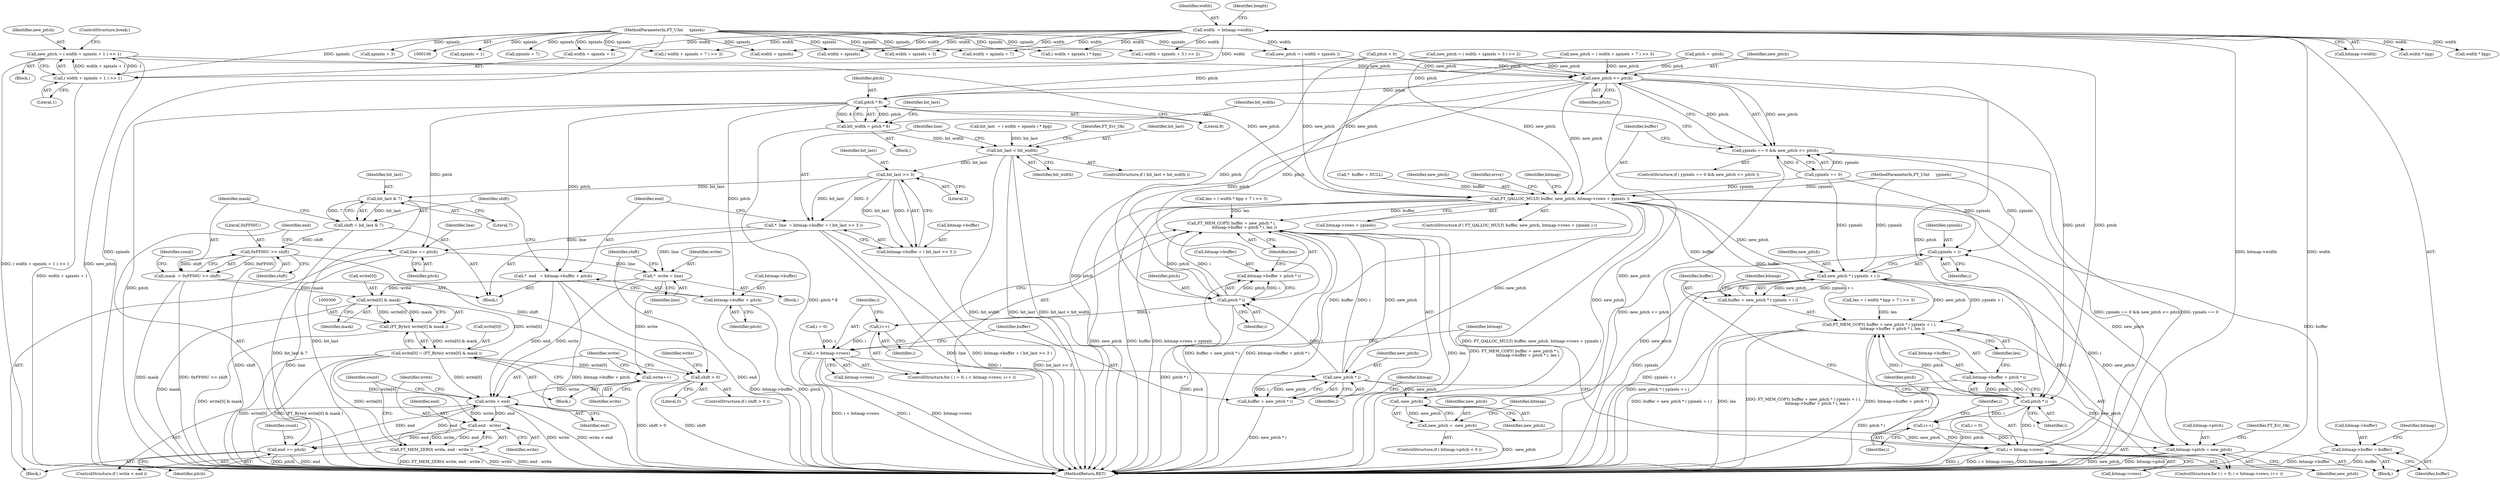 digraph "1_savannah_b3500af717010137046ec4076d1e1c0641e33727_2@integer" {
"1000183" [label="(Call,new_pitch = ( width + xpixels + 1 ) >> 1)"];
"1000185" [label="(Call,( width + xpixels + 1 ) >> 1)"];
"1000123" [label="(Call,width  = bitmap->width)"];
"1000109" [label="(MethodParameterIn,FT_UInt     xpixels)"];
"1000214" [label="(Call,new_pitch <= pitch)"];
"1000210" [label="(Call,ypixels == 0 && new_pitch <= pitch)"];
"1000221" [label="(Call,pitch * 8)"];
"1000219" [label="(Call,bit_width = pitch * 8)"];
"1000233" [label="(Call,bit_last < bit_width)"];
"1000244" [label="(Call,bit_last >> 3)"];
"1000238" [label="(Call,*  line  = bitmap->buffer + ( bit_last >> 3 ))"];
"1000279" [label="(Call,line += pitch)"];
"1000287" [label="(Call,*  write = line)"];
"1000301" [label="(Call,write[0] & mask)"];
"1000299" [label="(Call,(FT_Byte)( write[0] & mask ))"];
"1000295" [label="(Call,write[0] = (FT_Byte)( write[0] & mask ))"];
"1000306" [label="(Call,write++)"];
"1000309" [label="(Call,write < end)"];
"1000282" [label="(Call,end += pitch)"];
"1000314" [label="(Call,end - write)"];
"1000312" [label="(Call,FT_MEM_ZERO( write, end - write ))"];
"1000240" [label="(Call,bitmap->buffer + ( bit_last >> 3 ))"];
"1000258" [label="(Call,bit_last & 7)"];
"1000256" [label="(Call,shift = bit_last & 7)"];
"1000264" [label="(Call,0xFF00U >> shift)"];
"1000262" [label="(Call,mask  = 0xFF00U >> shift)"];
"1000291" [label="(Call,shift > 0)"];
"1000248" [label="(Call,*  end   = bitmap->buffer + pitch)"];
"1000250" [label="(Call,bitmap->buffer + pitch)"];
"1000320" [label="(Call,FT_QALLOC_MULT( buffer, new_pitch, bitmap->rows + ypixels ))"];
"1000358" [label="(Call,FT_MEM_COPY( buffer + new_pitch * ( ypixels + i ),\n                     bitmap->buffer + pitch * i, len ))"];
"1000359" [label="(Call,buffer + new_pitch * ( ypixels + i ))"];
"1000361" [label="(Call,new_pitch * ( ypixels + i ))"];
"1000428" [label="(Call,-new_pitch)"];
"1000426" [label="(Call,new_pitch = -new_pitch)"];
"1000430" [label="(Call,bitmap->pitch = new_pitch)"];
"1000397" [label="(Call,FT_MEM_COPY( buffer + new_pitch * i,\n                     bitmap->buffer + pitch * i, len ))"];
"1000398" [label="(Call,buffer + new_pitch * i)"];
"1000400" [label="(Call,new_pitch * i)"];
"1000407" [label="(Call,pitch * i)"];
"1000395" [label="(Call,i++)"];
"1000390" [label="(Call,i < bitmap->rows)"];
"1000403" [label="(Call,bitmap->buffer + pitch * i)"];
"1000415" [label="(Call,bitmap->buffer = buffer)"];
"1000370" [label="(Call,pitch * i)"];
"1000356" [label="(Call,i++)"];
"1000351" [label="(Call,i < bitmap->rows)"];
"1000363" [label="(Call,ypixels + i)"];
"1000366" [label="(Call,bitmap->buffer + pitch * i)"];
"1000251" [label="(Call,bitmap->buffer)"];
"1000363" [label="(Call,ypixels + i)"];
"1000391" [label="(Identifier,i)"];
"1000386" [label="(ControlStructure,for ( i = 0; i < bitmap->rows; i++ ))"];
"1000124" [label="(Identifier,width)"];
"1000371" [label="(Identifier,pitch)"];
"1000184" [label="(Identifier,new_pitch)"];
"1000171" [label="(Call,( width + xpixels + 3 ) >> 2)"];
"1000370" [label="(Call,pitch * i)"];
"1000359" [label="(Call,buffer + new_pitch * ( ypixels + i ))"];
"1000232" [label="(ControlStructure,if ( bit_last < bit_width ))"];
"1000222" [label="(Identifier,pitch)"];
"1000191" [label="(Literal,1)"];
"1000256" [label="(Call,shift = bit_last & 7)"];
"1000297" [label="(Identifier,write)"];
"1000377" [label="(Call,len = ( width * bpp + 7 ) >> 3)"];
"1000186" [label="(Call,width + xpixels + 1)"];
"1000437" [label="(MethodReturn,RET)"];
"1000373" [label="(Identifier,len)"];
"1000296" [label="(Call,write[0])"];
"1000428" [label="(Call,-new_pitch)"];
"1000396" [label="(Identifier,i)"];
"1000258" [label="(Call,bit_last & 7)"];
"1000419" [label="(Identifier,buffer)"];
"1000125" [label="(Call,bitmap->width)"];
"1000416" [label="(Call,bitmap->buffer)"];
"1000315" [label="(Identifier,end)"];
"1000199" [label="(Call,new_pitch = ( width + xpixels ))"];
"1000214" [label="(Call,new_pitch <= pitch)"];
"1000348" [label="(Call,i = 0)"];
"1000150" [label="(Block,)"];
"1000172" [label="(Call,width + xpixels + 3)"];
"1000309" [label="(Call,write < end)"];
"1000209" [label="(ControlStructure,if ( ypixels == 0 && new_pitch <= pitch ))"];
"1000357" [label="(Identifier,i)"];
"1000353" [label="(Call,bitmap->rows)"];
"1000306" [label="(Call,write++)"];
"1000420" [label="(ControlStructure,if ( bitmap->pitch < 0 ))"];
"1000266" [label="(Identifier,shift)"];
"1000241" [label="(Call,bitmap->buffer)"];
"1000215" [label="(Identifier,new_pitch)"];
"1000399" [label="(Identifier,buffer)"];
"1000390" [label="(Call,i < bitmap->rows)"];
"1000395" [label="(Call,i++)"];
"1000323" [label="(Call,bitmap->rows + ypixels)"];
"1000192" [label="(ControlStructure,break;)"];
"1000234" [label="(Identifier,bit_last)"];
"1000312" [label="(Call,FT_MEM_ZERO( write, end - write ))"];
"1000356" [label="(Call,i++)"];
"1000236" [label="(Block,)"];
"1000316" [label="(Identifier,write)"];
"1000263" [label="(Identifier,mask)"];
"1000305" [label="(Identifier,mask)"];
"1000239" [label="(Identifier,line)"];
"1000362" [label="(Identifier,new_pitch)"];
"1000155" [label="(Call,new_pitch = ( width + xpixels + 7 ) >> 3)"];
"1000282" [label="(Call,end += pitch)"];
"1000285" [label="(Block,)"];
"1000408" [label="(Identifier,pitch)"];
"1000409" [label="(Identifier,i)"];
"1000188" [label="(Call,xpixels + 1)"];
"1000392" [label="(Call,bitmap->rows)"];
"1000311" [label="(Identifier,end)"];
"1000265" [label="(Literal,0xFF00U)"];
"1000308" [label="(ControlStructure,if ( write < end ))"];
"1000372" [label="(Identifier,i)"];
"1000295" [label="(Call,write[0] = (FT_Byte)( write[0] & mask ))"];
"1000219" [label="(Call,bit_width = pitch * 8)"];
"1000434" [label="(Identifier,new_pitch)"];
"1000248" [label="(Call,*  end   = bitmap->buffer + pitch)"];
"1000329" [label="(Identifier,error)"];
"1000260" [label="(Literal,7)"];
"1000436" [label="(Identifier,FT_Err_Ok)"];
"1000397" [label="(Call,FT_MEM_COPY( buffer + new_pitch * i,\n                     bitmap->buffer + pitch * i, len ))"];
"1000226" [label="(Identifier,bit_last)"];
"1000293" [label="(Literal,0)"];
"1000307" [label="(Identifier,write)"];
"1000278" [label="(Block,)"];
"1000269" [label="(Identifier,count)"];
"1000367" [label="(Call,bitmap->buffer)"];
"1000240" [label="(Call,bitmap->buffer + ( bit_last >> 3 ))"];
"1000302" [label="(Call,write[0])"];
"1000368" [label="(Identifier,bitmap)"];
"1000352" [label="(Identifier,i)"];
"1000410" [label="(Identifier,len)"];
"1000333" [label="(Identifier,bitmap)"];
"1000160" [label="(Call,xpixels + 7)"];
"1000120" [label="(Call,*  buffer = NULL)"];
"1000310" [label="(Identifier,write)"];
"1000185" [label="(Call,( width + xpixels + 1 ) >> 1)"];
"1000347" [label="(ControlStructure,for ( i = 0; i < bitmap->rows; i++ ))"];
"1000249" [label="(Identifier,end)"];
"1000129" [label="(Identifier,height)"];
"1000228" [label="(Call,width + xpixels)"];
"1000358" [label="(Call,FT_MEM_COPY( buffer + new_pitch * ( ypixels + i ),\n                     bitmap->buffer + pitch * i, len ))"];
"1000361" [label="(Call,new_pitch * ( ypixels + i ))"];
"1000225" [label="(Call,bit_last  = ( width + xpixels ) * bpp)"];
"1000244" [label="(Call,bit_last >> 3)"];
"1000233" [label="(Call,bit_last < bit_width)"];
"1000351" [label="(Call,i < bitmap->rows)"];
"1000142" [label="(Call,pitch = -pitch)"];
"1000183" [label="(Call,new_pitch = ( width + xpixels + 1 ) >> 1)"];
"1000401" [label="(Identifier,new_pitch)"];
"1000423" [label="(Identifier,bitmap)"];
"1000288" [label="(Identifier,write)"];
"1000110" [label="(MethodParameterIn,FT_UInt     ypixels)"];
"1000169" [label="(Call,new_pitch = ( width + xpixels + 3 ) >> 2)"];
"1000283" [label="(Identifier,end)"];
"1000319" [label="(ControlStructure,if ( FT_QALLOC_MULT( buffer, new_pitch, bitmap->rows + ypixels ) ))"];
"1000431" [label="(Call,bitmap->pitch)"];
"1000277" [label="(Identifier,count)"];
"1000158" [label="(Call,width + xpixels + 7)"];
"1000235" [label="(Identifier,bit_width)"];
"1000405" [label="(Identifier,bitmap)"];
"1000221" [label="(Call,pitch * 8)"];
"1000398" [label="(Call,buffer + new_pitch * i)"];
"1000123" [label="(Call,width  = bitmap->width)"];
"1000220" [label="(Identifier,bit_width)"];
"1000238" [label="(Call,*  line  = bitmap->buffer + ( bit_last >> 3 ))"];
"1000245" [label="(Identifier,bit_last)"];
"1000246" [label="(Literal,3)"];
"1000262" [label="(Call,mask  = 0xFF00U >> shift)"];
"1000415" [label="(Call,bitmap->buffer = buffer)"];
"1000387" [label="(Call,i = 0)"];
"1000157" [label="(Call,( width + xpixels + 7 ) >> 3)"];
"1000299" [label="(Call,(FT_Byte)( write[0] & mask ))"];
"1000139" [label="(Call,pitch < 0)"];
"1000381" [label="(Call,width * bpp)"];
"1000294" [label="(Block,)"];
"1000259" [label="(Identifier,bit_last)"];
"1000257" [label="(Identifier,shift)"];
"1000250" [label="(Call,bitmap->buffer + pitch)"];
"1000210" [label="(Call,ypixels == 0 && new_pitch <= pitch)"];
"1000284" [label="(Identifier,pitch)"];
"1000201" [label="(Call,width + xpixels)"];
"1000402" [label="(Identifier,i)"];
"1000273" [label="(Identifier,count)"];
"1000301" [label="(Call,write[0] & mask)"];
"1000279" [label="(Call,line += pitch)"];
"1000290" [label="(ControlStructure,if ( shift > 0 ))"];
"1000320" [label="(Call,FT_QALLOC_MULT( buffer, new_pitch, bitmap->rows + ypixels ))"];
"1000264" [label="(Call,0xFF00U >> shift)"];
"1000281" [label="(Identifier,pitch)"];
"1000342" [label="(Call,width * bpp)"];
"1000223" [label="(Literal,8)"];
"1000227" [label="(Call,( width + xpixels ) * bpp)"];
"1000413" [label="(Identifier,bitmap)"];
"1000318" [label="(Identifier,FT_Err_Ok)"];
"1000403" [label="(Call,bitmap->buffer + pitch * i)"];
"1000216" [label="(Identifier,pitch)"];
"1000360" [label="(Identifier,buffer)"];
"1000291" [label="(Call,shift > 0)"];
"1000364" [label="(Identifier,ypixels)"];
"1000287" [label="(Call,*  write = line)"];
"1000280" [label="(Identifier,line)"];
"1000366" [label="(Call,bitmap->buffer + pitch * i)"];
"1000427" [label="(Identifier,new_pitch)"];
"1000109" [label="(MethodParameterIn,FT_UInt     xpixels)"];
"1000400" [label="(Call,new_pitch * i)"];
"1000321" [label="(Identifier,buffer)"];
"1000174" [label="(Call,xpixels + 3)"];
"1000292" [label="(Identifier,shift)"];
"1000211" [label="(Call,ypixels == 0)"];
"1000254" [label="(Identifier,pitch)"];
"1000365" [label="(Identifier,i)"];
"1000314" [label="(Call,end - write)"];
"1000426" [label="(Call,new_pitch = -new_pitch)"];
"1000111" [label="(Block,)"];
"1000313" [label="(Identifier,write)"];
"1000322" [label="(Identifier,new_pitch)"];
"1000338" [label="(Call,len = ( width * bpp + 7 ) >> 3)"];
"1000430" [label="(Call,bitmap->pitch = new_pitch)"];
"1000289" [label="(Identifier,line)"];
"1000217" [label="(Block,)"];
"1000432" [label="(Identifier,bitmap)"];
"1000429" [label="(Identifier,new_pitch)"];
"1000407" [label="(Call,pitch * i)"];
"1000404" [label="(Call,bitmap->buffer)"];
"1000183" -> "1000150"  [label="AST: "];
"1000183" -> "1000185"  [label="CFG: "];
"1000184" -> "1000183"  [label="AST: "];
"1000185" -> "1000183"  [label="AST: "];
"1000192" -> "1000183"  [label="CFG: "];
"1000183" -> "1000437"  [label="DDG: ( width + xpixels + 1 ) >> 1"];
"1000183" -> "1000437"  [label="DDG: new_pitch"];
"1000185" -> "1000183"  [label="DDG: width + xpixels + 1"];
"1000185" -> "1000183"  [label="DDG: 1"];
"1000183" -> "1000214"  [label="DDG: new_pitch"];
"1000183" -> "1000320"  [label="DDG: new_pitch"];
"1000185" -> "1000191"  [label="CFG: "];
"1000186" -> "1000185"  [label="AST: "];
"1000191" -> "1000185"  [label="AST: "];
"1000185" -> "1000437"  [label="DDG: width + xpixels + 1"];
"1000123" -> "1000185"  [label="DDG: width"];
"1000109" -> "1000185"  [label="DDG: xpixels"];
"1000123" -> "1000111"  [label="AST: "];
"1000123" -> "1000125"  [label="CFG: "];
"1000124" -> "1000123"  [label="AST: "];
"1000125" -> "1000123"  [label="AST: "];
"1000129" -> "1000123"  [label="CFG: "];
"1000123" -> "1000437"  [label="DDG: bitmap->width"];
"1000123" -> "1000437"  [label="DDG: width"];
"1000123" -> "1000157"  [label="DDG: width"];
"1000123" -> "1000158"  [label="DDG: width"];
"1000123" -> "1000171"  [label="DDG: width"];
"1000123" -> "1000172"  [label="DDG: width"];
"1000123" -> "1000186"  [label="DDG: width"];
"1000123" -> "1000199"  [label="DDG: width"];
"1000123" -> "1000201"  [label="DDG: width"];
"1000123" -> "1000227"  [label="DDG: width"];
"1000123" -> "1000228"  [label="DDG: width"];
"1000123" -> "1000342"  [label="DDG: width"];
"1000123" -> "1000381"  [label="DDG: width"];
"1000109" -> "1000106"  [label="AST: "];
"1000109" -> "1000437"  [label="DDG: xpixels"];
"1000109" -> "1000157"  [label="DDG: xpixels"];
"1000109" -> "1000158"  [label="DDG: xpixels"];
"1000109" -> "1000160"  [label="DDG: xpixels"];
"1000109" -> "1000171"  [label="DDG: xpixels"];
"1000109" -> "1000172"  [label="DDG: xpixels"];
"1000109" -> "1000174"  [label="DDG: xpixels"];
"1000109" -> "1000186"  [label="DDG: xpixels"];
"1000109" -> "1000188"  [label="DDG: xpixels"];
"1000109" -> "1000199"  [label="DDG: xpixels"];
"1000109" -> "1000201"  [label="DDG: xpixels"];
"1000109" -> "1000227"  [label="DDG: xpixels"];
"1000109" -> "1000228"  [label="DDG: xpixels"];
"1000214" -> "1000210"  [label="AST: "];
"1000214" -> "1000216"  [label="CFG: "];
"1000215" -> "1000214"  [label="AST: "];
"1000216" -> "1000214"  [label="AST: "];
"1000210" -> "1000214"  [label="CFG: "];
"1000214" -> "1000437"  [label="DDG: pitch"];
"1000214" -> "1000437"  [label="DDG: new_pitch"];
"1000214" -> "1000210"  [label="DDG: new_pitch"];
"1000214" -> "1000210"  [label="DDG: pitch"];
"1000199" -> "1000214"  [label="DDG: new_pitch"];
"1000169" -> "1000214"  [label="DDG: new_pitch"];
"1000155" -> "1000214"  [label="DDG: new_pitch"];
"1000139" -> "1000214"  [label="DDG: pitch"];
"1000142" -> "1000214"  [label="DDG: pitch"];
"1000214" -> "1000221"  [label="DDG: pitch"];
"1000214" -> "1000320"  [label="DDG: new_pitch"];
"1000214" -> "1000370"  [label="DDG: pitch"];
"1000214" -> "1000407"  [label="DDG: pitch"];
"1000210" -> "1000209"  [label="AST: "];
"1000210" -> "1000211"  [label="CFG: "];
"1000211" -> "1000210"  [label="AST: "];
"1000220" -> "1000210"  [label="CFG: "];
"1000321" -> "1000210"  [label="CFG: "];
"1000210" -> "1000437"  [label="DDG: ypixels == 0 && new_pitch <= pitch"];
"1000210" -> "1000437"  [label="DDG: new_pitch <= pitch"];
"1000210" -> "1000437"  [label="DDG: ypixels == 0"];
"1000211" -> "1000210"  [label="DDG: ypixels"];
"1000211" -> "1000210"  [label="DDG: 0"];
"1000221" -> "1000219"  [label="AST: "];
"1000221" -> "1000223"  [label="CFG: "];
"1000222" -> "1000221"  [label="AST: "];
"1000223" -> "1000221"  [label="AST: "];
"1000219" -> "1000221"  [label="CFG: "];
"1000221" -> "1000437"  [label="DDG: pitch"];
"1000221" -> "1000219"  [label="DDG: pitch"];
"1000221" -> "1000219"  [label="DDG: 8"];
"1000139" -> "1000221"  [label="DDG: pitch"];
"1000142" -> "1000221"  [label="DDG: pitch"];
"1000221" -> "1000248"  [label="DDG: pitch"];
"1000221" -> "1000250"  [label="DDG: pitch"];
"1000221" -> "1000279"  [label="DDG: pitch"];
"1000219" -> "1000217"  [label="AST: "];
"1000220" -> "1000219"  [label="AST: "];
"1000226" -> "1000219"  [label="CFG: "];
"1000219" -> "1000437"  [label="DDG: pitch * 8"];
"1000219" -> "1000233"  [label="DDG: bit_width"];
"1000233" -> "1000232"  [label="AST: "];
"1000233" -> "1000235"  [label="CFG: "];
"1000234" -> "1000233"  [label="AST: "];
"1000235" -> "1000233"  [label="AST: "];
"1000239" -> "1000233"  [label="CFG: "];
"1000318" -> "1000233"  [label="CFG: "];
"1000233" -> "1000437"  [label="DDG: bit_last < bit_width"];
"1000233" -> "1000437"  [label="DDG: bit_width"];
"1000233" -> "1000437"  [label="DDG: bit_last"];
"1000225" -> "1000233"  [label="DDG: bit_last"];
"1000233" -> "1000244"  [label="DDG: bit_last"];
"1000244" -> "1000240"  [label="AST: "];
"1000244" -> "1000246"  [label="CFG: "];
"1000245" -> "1000244"  [label="AST: "];
"1000246" -> "1000244"  [label="AST: "];
"1000240" -> "1000244"  [label="CFG: "];
"1000244" -> "1000238"  [label="DDG: bit_last"];
"1000244" -> "1000238"  [label="DDG: 3"];
"1000244" -> "1000240"  [label="DDG: bit_last"];
"1000244" -> "1000240"  [label="DDG: 3"];
"1000244" -> "1000258"  [label="DDG: bit_last"];
"1000238" -> "1000236"  [label="AST: "];
"1000238" -> "1000240"  [label="CFG: "];
"1000239" -> "1000238"  [label="AST: "];
"1000240" -> "1000238"  [label="AST: "];
"1000249" -> "1000238"  [label="CFG: "];
"1000238" -> "1000437"  [label="DDG: line"];
"1000238" -> "1000437"  [label="DDG: bitmap->buffer + ( bit_last >> 3 )"];
"1000238" -> "1000279"  [label="DDG: line"];
"1000238" -> "1000287"  [label="DDG: line"];
"1000279" -> "1000278"  [label="AST: "];
"1000279" -> "1000281"  [label="CFG: "];
"1000280" -> "1000279"  [label="AST: "];
"1000281" -> "1000279"  [label="AST: "];
"1000283" -> "1000279"  [label="CFG: "];
"1000279" -> "1000437"  [label="DDG: line"];
"1000279" -> "1000287"  [label="DDG: line"];
"1000287" -> "1000285"  [label="AST: "];
"1000287" -> "1000289"  [label="CFG: "];
"1000288" -> "1000287"  [label="AST: "];
"1000289" -> "1000287"  [label="AST: "];
"1000292" -> "1000287"  [label="CFG: "];
"1000287" -> "1000301"  [label="DDG: write"];
"1000287" -> "1000306"  [label="DDG: write"];
"1000287" -> "1000309"  [label="DDG: write"];
"1000301" -> "1000299"  [label="AST: "];
"1000301" -> "1000305"  [label="CFG: "];
"1000302" -> "1000301"  [label="AST: "];
"1000305" -> "1000301"  [label="AST: "];
"1000299" -> "1000301"  [label="CFG: "];
"1000301" -> "1000437"  [label="DDG: mask"];
"1000301" -> "1000299"  [label="DDG: write[0]"];
"1000301" -> "1000299"  [label="DDG: mask"];
"1000295" -> "1000301"  [label="DDG: write[0]"];
"1000262" -> "1000301"  [label="DDG: mask"];
"1000299" -> "1000295"  [label="AST: "];
"1000300" -> "1000299"  [label="AST: "];
"1000295" -> "1000299"  [label="CFG: "];
"1000299" -> "1000437"  [label="DDG: write[0] & mask"];
"1000299" -> "1000295"  [label="DDG: write[0] & mask"];
"1000295" -> "1000294"  [label="AST: "];
"1000296" -> "1000295"  [label="AST: "];
"1000307" -> "1000295"  [label="CFG: "];
"1000295" -> "1000437"  [label="DDG: write[0]"];
"1000295" -> "1000437"  [label="DDG: (FT_Byte)( write[0] & mask )"];
"1000295" -> "1000306"  [label="DDG: write[0]"];
"1000295" -> "1000309"  [label="DDG: write[0]"];
"1000295" -> "1000312"  [label="DDG: write[0]"];
"1000295" -> "1000314"  [label="DDG: write[0]"];
"1000306" -> "1000294"  [label="AST: "];
"1000306" -> "1000307"  [label="CFG: "];
"1000307" -> "1000306"  [label="AST: "];
"1000310" -> "1000306"  [label="CFG: "];
"1000306" -> "1000309"  [label="DDG: write"];
"1000309" -> "1000308"  [label="AST: "];
"1000309" -> "1000311"  [label="CFG: "];
"1000310" -> "1000309"  [label="AST: "];
"1000311" -> "1000309"  [label="AST: "];
"1000313" -> "1000309"  [label="CFG: "];
"1000277" -> "1000309"  [label="CFG: "];
"1000309" -> "1000437"  [label="DDG: write"];
"1000309" -> "1000437"  [label="DDG: write < end"];
"1000309" -> "1000282"  [label="DDG: end"];
"1000282" -> "1000309"  [label="DDG: end"];
"1000248" -> "1000309"  [label="DDG: end"];
"1000309" -> "1000314"  [label="DDG: end"];
"1000309" -> "1000314"  [label="DDG: write"];
"1000282" -> "1000278"  [label="AST: "];
"1000282" -> "1000284"  [label="CFG: "];
"1000283" -> "1000282"  [label="AST: "];
"1000284" -> "1000282"  [label="AST: "];
"1000273" -> "1000282"  [label="CFG: "];
"1000282" -> "1000437"  [label="DDG: pitch"];
"1000282" -> "1000437"  [label="DDG: end"];
"1000314" -> "1000282"  [label="DDG: end"];
"1000314" -> "1000312"  [label="AST: "];
"1000314" -> "1000316"  [label="CFG: "];
"1000315" -> "1000314"  [label="AST: "];
"1000316" -> "1000314"  [label="AST: "];
"1000312" -> "1000314"  [label="CFG: "];
"1000314" -> "1000312"  [label="DDG: write"];
"1000314" -> "1000312"  [label="DDG: end"];
"1000312" -> "1000308"  [label="AST: "];
"1000313" -> "1000312"  [label="AST: "];
"1000277" -> "1000312"  [label="CFG: "];
"1000312" -> "1000437"  [label="DDG: FT_MEM_ZERO( write, end - write )"];
"1000312" -> "1000437"  [label="DDG: write"];
"1000312" -> "1000437"  [label="DDG: end - write"];
"1000241" -> "1000240"  [label="AST: "];
"1000240" -> "1000437"  [label="DDG: bit_last >> 3"];
"1000258" -> "1000256"  [label="AST: "];
"1000258" -> "1000260"  [label="CFG: "];
"1000259" -> "1000258"  [label="AST: "];
"1000260" -> "1000258"  [label="AST: "];
"1000256" -> "1000258"  [label="CFG: "];
"1000258" -> "1000437"  [label="DDG: bit_last"];
"1000258" -> "1000256"  [label="DDG: bit_last"];
"1000258" -> "1000256"  [label="DDG: 7"];
"1000256" -> "1000236"  [label="AST: "];
"1000257" -> "1000256"  [label="AST: "];
"1000263" -> "1000256"  [label="CFG: "];
"1000256" -> "1000437"  [label="DDG: bit_last & 7"];
"1000256" -> "1000264"  [label="DDG: shift"];
"1000264" -> "1000262"  [label="AST: "];
"1000264" -> "1000266"  [label="CFG: "];
"1000265" -> "1000264"  [label="AST: "];
"1000266" -> "1000264"  [label="AST: "];
"1000262" -> "1000264"  [label="CFG: "];
"1000264" -> "1000437"  [label="DDG: shift"];
"1000264" -> "1000262"  [label="DDG: 0xFF00U"];
"1000264" -> "1000262"  [label="DDG: shift"];
"1000264" -> "1000291"  [label="DDG: shift"];
"1000262" -> "1000236"  [label="AST: "];
"1000263" -> "1000262"  [label="AST: "];
"1000269" -> "1000262"  [label="CFG: "];
"1000262" -> "1000437"  [label="DDG: mask"];
"1000262" -> "1000437"  [label="DDG: 0xFF00U >> shift"];
"1000291" -> "1000290"  [label="AST: "];
"1000291" -> "1000293"  [label="CFG: "];
"1000292" -> "1000291"  [label="AST: "];
"1000293" -> "1000291"  [label="AST: "];
"1000297" -> "1000291"  [label="CFG: "];
"1000310" -> "1000291"  [label="CFG: "];
"1000291" -> "1000437"  [label="DDG: shift > 0"];
"1000291" -> "1000437"  [label="DDG: shift"];
"1000248" -> "1000236"  [label="AST: "];
"1000248" -> "1000250"  [label="CFG: "];
"1000249" -> "1000248"  [label="AST: "];
"1000250" -> "1000248"  [label="AST: "];
"1000257" -> "1000248"  [label="CFG: "];
"1000248" -> "1000437"  [label="DDG: bitmap->buffer + pitch"];
"1000248" -> "1000437"  [label="DDG: end"];
"1000250" -> "1000254"  [label="CFG: "];
"1000251" -> "1000250"  [label="AST: "];
"1000254" -> "1000250"  [label="AST: "];
"1000250" -> "1000437"  [label="DDG: bitmap->buffer"];
"1000250" -> "1000437"  [label="DDG: pitch"];
"1000320" -> "1000319"  [label="AST: "];
"1000320" -> "1000323"  [label="CFG: "];
"1000321" -> "1000320"  [label="AST: "];
"1000322" -> "1000320"  [label="AST: "];
"1000323" -> "1000320"  [label="AST: "];
"1000329" -> "1000320"  [label="CFG: "];
"1000333" -> "1000320"  [label="CFG: "];
"1000320" -> "1000437"  [label="DDG: new_pitch"];
"1000320" -> "1000437"  [label="DDG: bitmap->rows + ypixels"];
"1000320" -> "1000437"  [label="DDG: buffer"];
"1000320" -> "1000437"  [label="DDG: FT_QALLOC_MULT( buffer, new_pitch, bitmap->rows + ypixels )"];
"1000120" -> "1000320"  [label="DDG: buffer"];
"1000199" -> "1000320"  [label="DDG: new_pitch"];
"1000155" -> "1000320"  [label="DDG: new_pitch"];
"1000169" -> "1000320"  [label="DDG: new_pitch"];
"1000211" -> "1000320"  [label="DDG: ypixels"];
"1000110" -> "1000320"  [label="DDG: ypixels"];
"1000320" -> "1000358"  [label="DDG: buffer"];
"1000320" -> "1000359"  [label="DDG: buffer"];
"1000320" -> "1000361"  [label="DDG: new_pitch"];
"1000320" -> "1000397"  [label="DDG: buffer"];
"1000320" -> "1000398"  [label="DDG: buffer"];
"1000320" -> "1000400"  [label="DDG: new_pitch"];
"1000320" -> "1000415"  [label="DDG: buffer"];
"1000320" -> "1000428"  [label="DDG: new_pitch"];
"1000320" -> "1000430"  [label="DDG: new_pitch"];
"1000358" -> "1000347"  [label="AST: "];
"1000358" -> "1000373"  [label="CFG: "];
"1000359" -> "1000358"  [label="AST: "];
"1000366" -> "1000358"  [label="AST: "];
"1000373" -> "1000358"  [label="AST: "];
"1000357" -> "1000358"  [label="CFG: "];
"1000358" -> "1000437"  [label="DDG: len"];
"1000358" -> "1000437"  [label="DDG: FT_MEM_COPY( buffer + new_pitch * ( ypixels + i ),\n                     bitmap->buffer + pitch * i, len )"];
"1000358" -> "1000437"  [label="DDG: bitmap->buffer + pitch * i"];
"1000358" -> "1000437"  [label="DDG: buffer + new_pitch * ( ypixels + i )"];
"1000361" -> "1000358"  [label="DDG: new_pitch"];
"1000361" -> "1000358"  [label="DDG: ypixels + i"];
"1000370" -> "1000358"  [label="DDG: pitch"];
"1000370" -> "1000358"  [label="DDG: i"];
"1000338" -> "1000358"  [label="DDG: len"];
"1000359" -> "1000361"  [label="CFG: "];
"1000360" -> "1000359"  [label="AST: "];
"1000361" -> "1000359"  [label="AST: "];
"1000368" -> "1000359"  [label="CFG: "];
"1000359" -> "1000437"  [label="DDG: new_pitch * ( ypixels + i )"];
"1000361" -> "1000359"  [label="DDG: new_pitch"];
"1000361" -> "1000359"  [label="DDG: ypixels + i"];
"1000361" -> "1000363"  [label="CFG: "];
"1000362" -> "1000361"  [label="AST: "];
"1000363" -> "1000361"  [label="AST: "];
"1000361" -> "1000437"  [label="DDG: ypixels + i"];
"1000110" -> "1000361"  [label="DDG: ypixels"];
"1000211" -> "1000361"  [label="DDG: ypixels"];
"1000351" -> "1000361"  [label="DDG: i"];
"1000361" -> "1000428"  [label="DDG: new_pitch"];
"1000361" -> "1000430"  [label="DDG: new_pitch"];
"1000428" -> "1000426"  [label="AST: "];
"1000428" -> "1000429"  [label="CFG: "];
"1000429" -> "1000428"  [label="AST: "];
"1000426" -> "1000428"  [label="CFG: "];
"1000428" -> "1000426"  [label="DDG: new_pitch"];
"1000400" -> "1000428"  [label="DDG: new_pitch"];
"1000426" -> "1000420"  [label="AST: "];
"1000427" -> "1000426"  [label="AST: "];
"1000432" -> "1000426"  [label="CFG: "];
"1000426" -> "1000437"  [label="DDG: -new_pitch"];
"1000426" -> "1000430"  [label="DDG: new_pitch"];
"1000430" -> "1000111"  [label="AST: "];
"1000430" -> "1000434"  [label="CFG: "];
"1000431" -> "1000430"  [label="AST: "];
"1000434" -> "1000430"  [label="AST: "];
"1000436" -> "1000430"  [label="CFG: "];
"1000430" -> "1000437"  [label="DDG: new_pitch"];
"1000430" -> "1000437"  [label="DDG: bitmap->pitch"];
"1000400" -> "1000430"  [label="DDG: new_pitch"];
"1000397" -> "1000386"  [label="AST: "];
"1000397" -> "1000410"  [label="CFG: "];
"1000398" -> "1000397"  [label="AST: "];
"1000403" -> "1000397"  [label="AST: "];
"1000410" -> "1000397"  [label="AST: "];
"1000396" -> "1000397"  [label="CFG: "];
"1000397" -> "1000437"  [label="DDG: FT_MEM_COPY( buffer + new_pitch * i,\n                     bitmap->buffer + pitch * i, len )"];
"1000397" -> "1000437"  [label="DDG: buffer + new_pitch * i"];
"1000397" -> "1000437"  [label="DDG: bitmap->buffer + pitch * i"];
"1000397" -> "1000437"  [label="DDG: len"];
"1000400" -> "1000397"  [label="DDG: new_pitch"];
"1000400" -> "1000397"  [label="DDG: i"];
"1000407" -> "1000397"  [label="DDG: pitch"];
"1000407" -> "1000397"  [label="DDG: i"];
"1000377" -> "1000397"  [label="DDG: len"];
"1000398" -> "1000400"  [label="CFG: "];
"1000399" -> "1000398"  [label="AST: "];
"1000400" -> "1000398"  [label="AST: "];
"1000405" -> "1000398"  [label="CFG: "];
"1000398" -> "1000437"  [label="DDG: new_pitch * i"];
"1000400" -> "1000398"  [label="DDG: new_pitch"];
"1000400" -> "1000398"  [label="DDG: i"];
"1000400" -> "1000402"  [label="CFG: "];
"1000401" -> "1000400"  [label="AST: "];
"1000402" -> "1000400"  [label="AST: "];
"1000390" -> "1000400"  [label="DDG: i"];
"1000400" -> "1000407"  [label="DDG: i"];
"1000407" -> "1000403"  [label="AST: "];
"1000407" -> "1000409"  [label="CFG: "];
"1000408" -> "1000407"  [label="AST: "];
"1000409" -> "1000407"  [label="AST: "];
"1000403" -> "1000407"  [label="CFG: "];
"1000407" -> "1000437"  [label="DDG: pitch"];
"1000407" -> "1000395"  [label="DDG: i"];
"1000407" -> "1000403"  [label="DDG: pitch"];
"1000407" -> "1000403"  [label="DDG: i"];
"1000142" -> "1000407"  [label="DDG: pitch"];
"1000139" -> "1000407"  [label="DDG: pitch"];
"1000395" -> "1000386"  [label="AST: "];
"1000395" -> "1000396"  [label="CFG: "];
"1000396" -> "1000395"  [label="AST: "];
"1000391" -> "1000395"  [label="CFG: "];
"1000395" -> "1000390"  [label="DDG: i"];
"1000390" -> "1000386"  [label="AST: "];
"1000390" -> "1000392"  [label="CFG: "];
"1000391" -> "1000390"  [label="AST: "];
"1000392" -> "1000390"  [label="AST: "];
"1000399" -> "1000390"  [label="CFG: "];
"1000413" -> "1000390"  [label="CFG: "];
"1000390" -> "1000437"  [label="DDG: bitmap->rows"];
"1000390" -> "1000437"  [label="DDG: i < bitmap->rows"];
"1000390" -> "1000437"  [label="DDG: i"];
"1000387" -> "1000390"  [label="DDG: i"];
"1000404" -> "1000403"  [label="AST: "];
"1000410" -> "1000403"  [label="CFG: "];
"1000403" -> "1000437"  [label="DDG: pitch * i"];
"1000415" -> "1000111"  [label="AST: "];
"1000415" -> "1000419"  [label="CFG: "];
"1000416" -> "1000415"  [label="AST: "];
"1000419" -> "1000415"  [label="AST: "];
"1000423" -> "1000415"  [label="CFG: "];
"1000415" -> "1000437"  [label="DDG: bitmap->buffer"];
"1000415" -> "1000437"  [label="DDG: buffer"];
"1000370" -> "1000366"  [label="AST: "];
"1000370" -> "1000372"  [label="CFG: "];
"1000371" -> "1000370"  [label="AST: "];
"1000372" -> "1000370"  [label="AST: "];
"1000366" -> "1000370"  [label="CFG: "];
"1000370" -> "1000437"  [label="DDG: pitch"];
"1000370" -> "1000356"  [label="DDG: i"];
"1000370" -> "1000366"  [label="DDG: pitch"];
"1000370" -> "1000366"  [label="DDG: i"];
"1000139" -> "1000370"  [label="DDG: pitch"];
"1000142" -> "1000370"  [label="DDG: pitch"];
"1000351" -> "1000370"  [label="DDG: i"];
"1000356" -> "1000347"  [label="AST: "];
"1000356" -> "1000357"  [label="CFG: "];
"1000357" -> "1000356"  [label="AST: "];
"1000352" -> "1000356"  [label="CFG: "];
"1000356" -> "1000351"  [label="DDG: i"];
"1000351" -> "1000347"  [label="AST: "];
"1000351" -> "1000353"  [label="CFG: "];
"1000352" -> "1000351"  [label="AST: "];
"1000353" -> "1000351"  [label="AST: "];
"1000360" -> "1000351"  [label="CFG: "];
"1000413" -> "1000351"  [label="CFG: "];
"1000351" -> "1000437"  [label="DDG: i < bitmap->rows"];
"1000351" -> "1000437"  [label="DDG: bitmap->rows"];
"1000351" -> "1000437"  [label="DDG: i"];
"1000348" -> "1000351"  [label="DDG: i"];
"1000351" -> "1000363"  [label="DDG: i"];
"1000363" -> "1000365"  [label="CFG: "];
"1000364" -> "1000363"  [label="AST: "];
"1000365" -> "1000363"  [label="AST: "];
"1000363" -> "1000437"  [label="DDG: ypixels"];
"1000110" -> "1000363"  [label="DDG: ypixels"];
"1000211" -> "1000363"  [label="DDG: ypixels"];
"1000367" -> "1000366"  [label="AST: "];
"1000373" -> "1000366"  [label="CFG: "];
"1000366" -> "1000437"  [label="DDG: pitch * i"];
}
